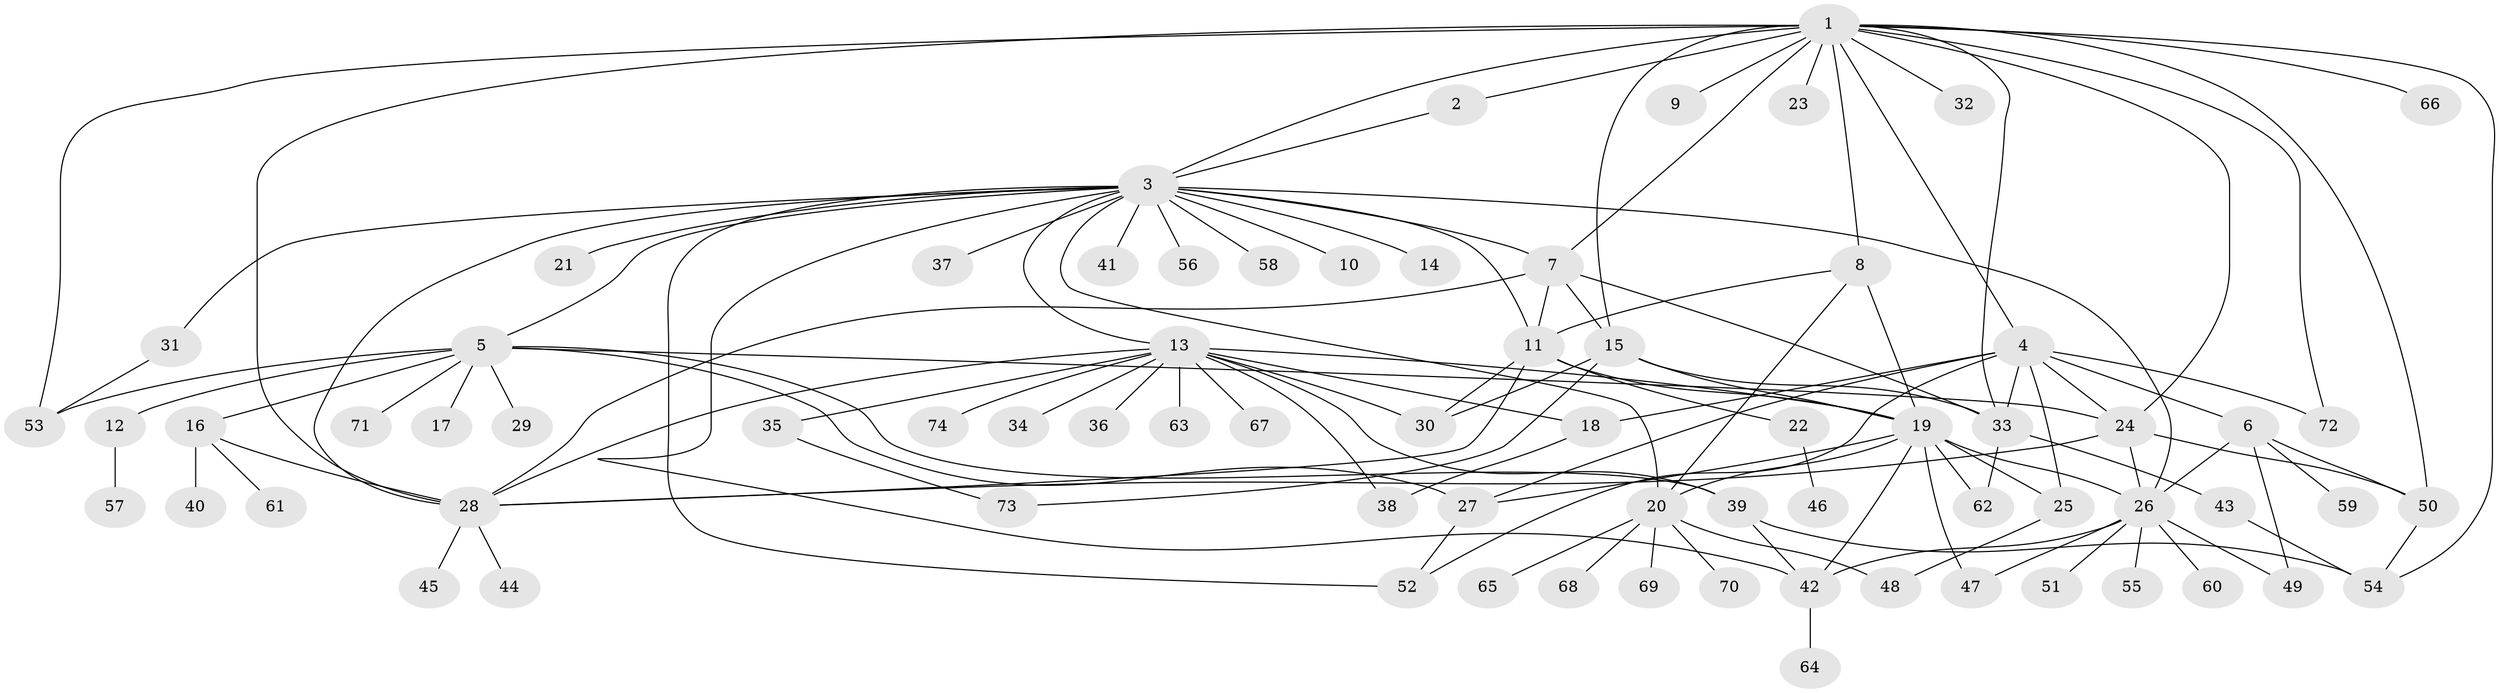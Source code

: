 // original degree distribution, {22: 0.00819672131147541, 3: 0.10655737704918032, 23: 0.00819672131147541, 4: 0.07377049180327869, 12: 0.00819672131147541, 6: 0.02459016393442623, 11: 0.02459016393442623, 2: 0.1721311475409836, 1: 0.5, 14: 0.01639344262295082, 5: 0.040983606557377046, 9: 0.00819672131147541, 8: 0.00819672131147541}
// Generated by graph-tools (version 1.1) at 2025/50/03/04/25 22:50:15]
// undirected, 74 vertices, 123 edges
graph export_dot {
  node [color=gray90,style=filled];
  1;
  2;
  3;
  4;
  5;
  6;
  7;
  8;
  9;
  10;
  11;
  12;
  13;
  14;
  15;
  16;
  17;
  18;
  19;
  20;
  21;
  22;
  23;
  24;
  25;
  26;
  27;
  28;
  29;
  30;
  31;
  32;
  33;
  34;
  35;
  36;
  37;
  38;
  39;
  40;
  41;
  42;
  43;
  44;
  45;
  46;
  47;
  48;
  49;
  50;
  51;
  52;
  53;
  54;
  55;
  56;
  57;
  58;
  59;
  60;
  61;
  62;
  63;
  64;
  65;
  66;
  67;
  68;
  69;
  70;
  71;
  72;
  73;
  74;
  1 -- 2 [weight=1.0];
  1 -- 3 [weight=1.0];
  1 -- 4 [weight=1.0];
  1 -- 7 [weight=1.0];
  1 -- 8 [weight=2.0];
  1 -- 9 [weight=1.0];
  1 -- 15 [weight=3.0];
  1 -- 23 [weight=1.0];
  1 -- 24 [weight=1.0];
  1 -- 28 [weight=1.0];
  1 -- 32 [weight=1.0];
  1 -- 33 [weight=1.0];
  1 -- 50 [weight=1.0];
  1 -- 53 [weight=1.0];
  1 -- 54 [weight=1.0];
  1 -- 66 [weight=1.0];
  1 -- 72 [weight=1.0];
  2 -- 3 [weight=1.0];
  3 -- 5 [weight=1.0];
  3 -- 7 [weight=1.0];
  3 -- 10 [weight=1.0];
  3 -- 11 [weight=2.0];
  3 -- 13 [weight=1.0];
  3 -- 14 [weight=1.0];
  3 -- 20 [weight=1.0];
  3 -- 21 [weight=1.0];
  3 -- 26 [weight=1.0];
  3 -- 28 [weight=1.0];
  3 -- 31 [weight=1.0];
  3 -- 37 [weight=1.0];
  3 -- 41 [weight=1.0];
  3 -- 42 [weight=1.0];
  3 -- 52 [weight=1.0];
  3 -- 56 [weight=1.0];
  3 -- 58 [weight=1.0];
  4 -- 6 [weight=1.0];
  4 -- 18 [weight=1.0];
  4 -- 24 [weight=1.0];
  4 -- 25 [weight=1.0];
  4 -- 27 [weight=1.0];
  4 -- 33 [weight=2.0];
  4 -- 52 [weight=1.0];
  4 -- 72 [weight=1.0];
  5 -- 12 [weight=1.0];
  5 -- 16 [weight=1.0];
  5 -- 17 [weight=1.0];
  5 -- 24 [weight=1.0];
  5 -- 27 [weight=1.0];
  5 -- 29 [weight=1.0];
  5 -- 39 [weight=1.0];
  5 -- 53 [weight=1.0];
  5 -- 71 [weight=1.0];
  6 -- 26 [weight=1.0];
  6 -- 49 [weight=1.0];
  6 -- 50 [weight=1.0];
  6 -- 59 [weight=1.0];
  7 -- 11 [weight=5.0];
  7 -- 15 [weight=1.0];
  7 -- 28 [weight=1.0];
  7 -- 33 [weight=1.0];
  8 -- 11 [weight=1.0];
  8 -- 19 [weight=1.0];
  8 -- 20 [weight=1.0];
  11 -- 19 [weight=1.0];
  11 -- 22 [weight=1.0];
  11 -- 28 [weight=1.0];
  11 -- 30 [weight=1.0];
  12 -- 57 [weight=1.0];
  13 -- 18 [weight=1.0];
  13 -- 19 [weight=1.0];
  13 -- 28 [weight=1.0];
  13 -- 30 [weight=1.0];
  13 -- 34 [weight=1.0];
  13 -- 35 [weight=1.0];
  13 -- 36 [weight=1.0];
  13 -- 38 [weight=1.0];
  13 -- 39 [weight=1.0];
  13 -- 63 [weight=1.0];
  13 -- 67 [weight=1.0];
  13 -- 74 [weight=1.0];
  15 -- 19 [weight=1.0];
  15 -- 30 [weight=1.0];
  15 -- 33 [weight=1.0];
  15 -- 73 [weight=1.0];
  16 -- 28 [weight=2.0];
  16 -- 40 [weight=1.0];
  16 -- 61 [weight=1.0];
  18 -- 38 [weight=2.0];
  19 -- 20 [weight=1.0];
  19 -- 25 [weight=1.0];
  19 -- 26 [weight=1.0];
  19 -- 27 [weight=1.0];
  19 -- 42 [weight=1.0];
  19 -- 47 [weight=3.0];
  19 -- 62 [weight=1.0];
  20 -- 48 [weight=1.0];
  20 -- 65 [weight=1.0];
  20 -- 68 [weight=1.0];
  20 -- 69 [weight=1.0];
  20 -- 70 [weight=1.0];
  22 -- 46 [weight=1.0];
  24 -- 26 [weight=1.0];
  24 -- 28 [weight=1.0];
  24 -- 50 [weight=1.0];
  25 -- 48 [weight=2.0];
  26 -- 42 [weight=1.0];
  26 -- 47 [weight=1.0];
  26 -- 49 [weight=1.0];
  26 -- 51 [weight=1.0];
  26 -- 55 [weight=1.0];
  26 -- 60 [weight=1.0];
  27 -- 52 [weight=2.0];
  28 -- 44 [weight=1.0];
  28 -- 45 [weight=1.0];
  31 -- 53 [weight=1.0];
  33 -- 43 [weight=1.0];
  33 -- 62 [weight=1.0];
  35 -- 73 [weight=1.0];
  39 -- 42 [weight=1.0];
  39 -- 54 [weight=1.0];
  42 -- 64 [weight=2.0];
  43 -- 54 [weight=3.0];
  50 -- 54 [weight=1.0];
}
